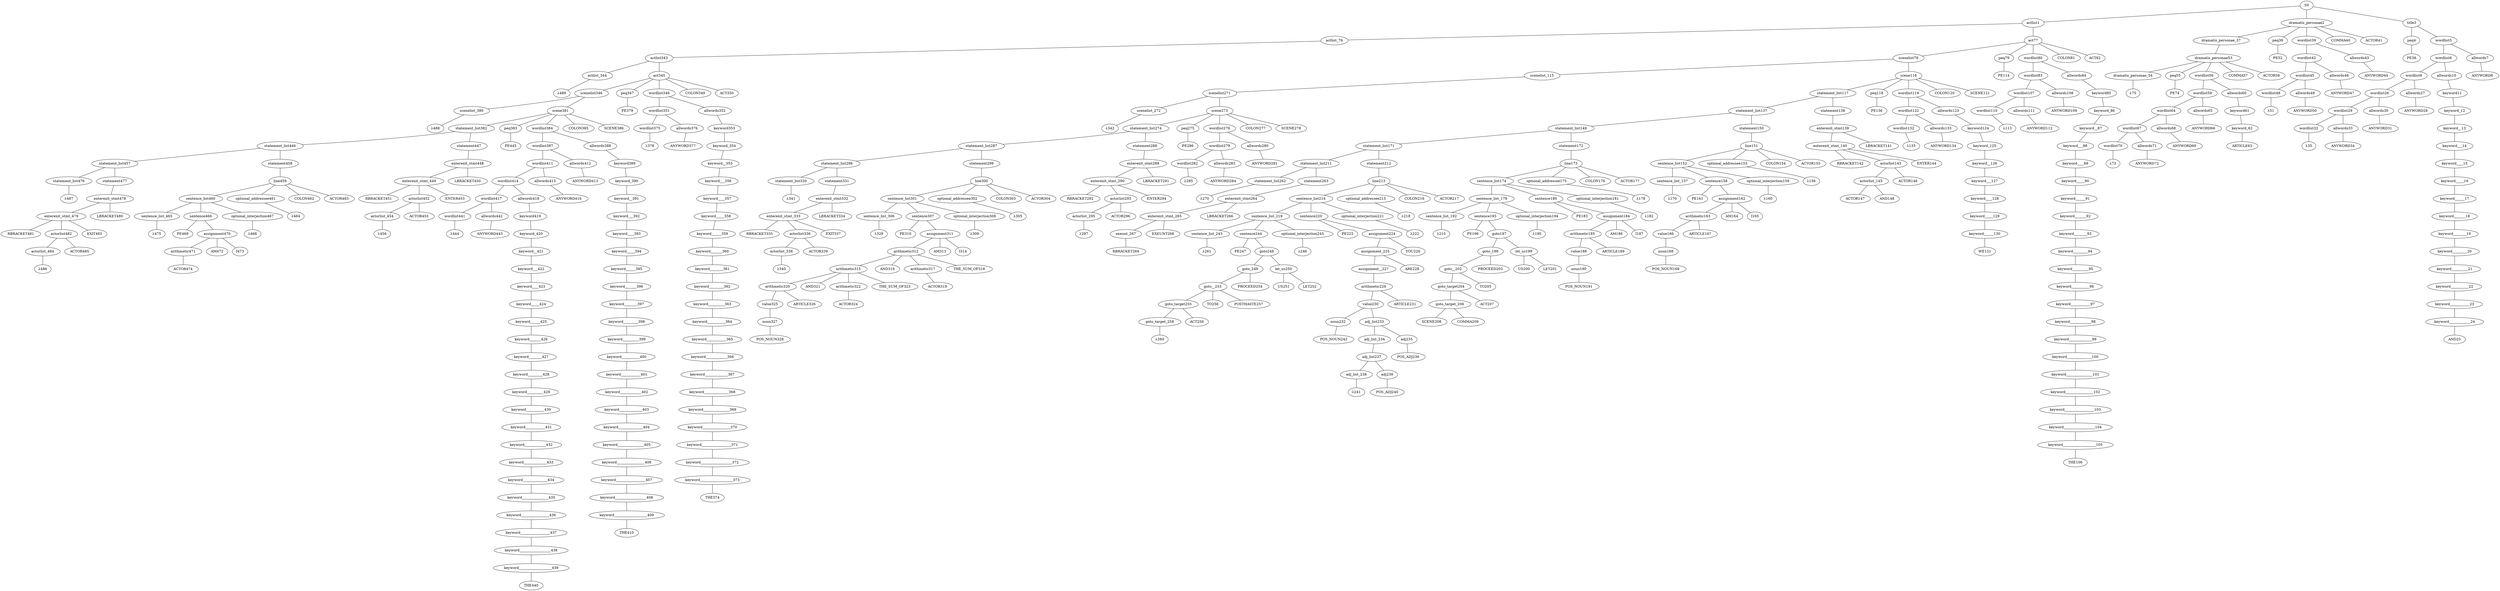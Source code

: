 strict graph {
	S0 -- actlist1
	S0 -- dramatis_personae2
	S0 -- title3

	title3 -- peq4
	title3 -- wordlist5

	wordlist5 -- wordlist6
	wordlist5 -- allwords7

	allwords7 -- ANYWORD8


	wordlist6 -- wordlist9
	wordlist6 -- allwords10

	allwords10 -- keyword11

	keyword11 -- keyword_12

	keyword_12 -- keyword__13

	keyword__13 -- keyword___14

	keyword___14 -- keyword____15

	keyword____15 -- keyword_____16

	keyword_____16 -- keyword______17

	keyword______17 -- keyword_______18

	keyword_______18 -- keyword________19

	keyword________19 -- keyword_________20

	keyword_________20 -- keyword__________21

	keyword__________21 -- keyword___________22

	keyword___________22 -- keyword____________23

	keyword____________23 -- keyword_____________24

	keyword_____________24 -- AND25


	wordlist9 -- wordlist26
	wordlist9 -- allwords27

	allwords27 -- ANYWORD28


	wordlist26 -- wordlist29
	wordlist26 -- allwords30

	allwords30 -- ANYWORD31


	wordlist29 -- wordlist32
	wordlist29 -- allwords33

	allwords33 -- ANYWORD34


	wordlist32 -- λ35

	peq4 -- PE36


	dramatis_personae2 -- dramatis_personae_37
	dramatis_personae2 -- peq38
	dramatis_personae2 -- wordlist39
	dramatis_personae2 -- COMMA40
	dramatis_personae2 -- ACTOR41



	wordlist39 -- wordlist42
	wordlist39 -- allwords43

	allwords43 -- ANYWORD44


	wordlist42 -- wordlist45
	wordlist42 -- allwords46

	allwords46 -- ANYWORD47


	wordlist45 -- wordlist48
	wordlist45 -- allwords49

	allwords49 -- ANYWORD50


	wordlist48 -- λ51

	peq38 -- PE52


	dramatis_personae_37 -- dramatis_personae53

	dramatis_personae53 -- dramatis_personae_54
	dramatis_personae53 -- peq55
	dramatis_personae53 -- wordlist56
	dramatis_personae53 -- COMMA57
	dramatis_personae53 -- ACTOR58



	wordlist56 -- wordlist59
	wordlist56 -- allwords60

	allwords60 -- keyword61

	keyword61 -- keyword_62

	keyword_62 -- ARTICLE63


	wordlist59 -- wordlist64
	wordlist59 -- allwords65

	allwords65 -- ANYWORD66


	wordlist64 -- wordlist67
	wordlist64 -- allwords68

	allwords68 -- ANYWORD69


	wordlist67 -- wordlist70
	wordlist67 -- allwords71

	allwords71 -- ANYWORD72


	wordlist70 -- λ73

	peq55 -- PE74


	dramatis_personae_54 -- λ75

	actlist1 -- actlist_76
	actlist1 -- act77

	act77 -- scenelist78
	act77 -- peq79
	act77 -- wordlist80
	act77 -- COLON81
	act77 -- ACT82



	wordlist80 -- wordlist83
	wordlist80 -- allwords84

	allwords84 -- keyword85

	keyword85 -- keyword_86

	keyword_86 -- keyword__87

	keyword__87 -- keyword___88

	keyword___88 -- keyword____89

	keyword____89 -- keyword_____90

	keyword_____90 -- keyword______91

	keyword______91 -- keyword_______92

	keyword_______92 -- keyword________93

	keyword________93 -- keyword_________94

	keyword_________94 -- keyword__________95

	keyword__________95 -- keyword___________96

	keyword___________96 -- keyword____________97

	keyword____________97 -- keyword_____________98

	keyword_____________98 -- keyword______________99

	keyword______________99 -- keyword_______________100

	keyword_______________100 -- keyword________________101

	keyword________________101 -- keyword_________________102

	keyword_________________102 -- keyword__________________103

	keyword__________________103 -- keyword___________________104

	keyword___________________104 -- keyword____________________105

	keyword____________________105 -- THE106


	wordlist83 -- wordlist107
	wordlist83 -- allwords108

	allwords108 -- ANYWORD109


	wordlist107 -- wordlist110
	wordlist107 -- allwords111

	allwords111 -- ANYWORD112


	wordlist110 -- λ113

	peq79 -- PE114


	scenelist78 -- scenelist_115
	scenelist78 -- scene116

	scene116 -- statement_list117
	scene116 -- peq118
	scene116 -- wordlist119
	scene116 -- COLON120
	scene116 -- SCENE121



	wordlist119 -- wordlist122
	wordlist119 -- allwords123

	allwords123 -- keyword124

	keyword124 -- keyword_125

	keyword_125 -- keyword__126

	keyword__126 -- keyword___127

	keyword___127 -- keyword____128

	keyword____128 -- keyword_____129

	keyword_____129 -- keyword______130

	keyword______130 -- WE131


	wordlist122 -- wordlist132
	wordlist122 -- allwords133

	allwords133 -- ANYWORD134


	wordlist132 -- λ135

	peq118 -- PE136


	statement_list117 -- statement_list137
	statement_list117 -- statement138

	statement138 -- enterexit_stmt139

	enterexit_stmt139 -- enterexit_stmt_140
	enterexit_stmt139 -- LBRACKET141


	enterexit_stmt_140 -- RBRACKET142
	enterexit_stmt_140 -- actorlist143
	enterexit_stmt_140 -- ENTER144


	actorlist143 -- actorlist_145
	actorlist143 -- ACTOR146


	actorlist_145 -- ACTOR147
	actorlist_145 -- AND148




	statement_list137 -- statement_list149
	statement_list137 -- statement150

	statement150 -- line151

	line151 -- sentence_list152
	line151 -- optional_addressee153
	line151 -- COLON154
	line151 -- ACTOR155



	optional_addressee153 -- λ156

	sentence_list152 -- sentence_list_157
	sentence_list152 -- sentence158
	sentence_list152 -- optional_interjection159

	optional_interjection159 -- λ160

	sentence158 -- PE161
	sentence158 -- assignment162

	assignment162 -- arithmetic163
	assignment162 -- AM164
	assignment162 -- I165



	arithmetic163 -- value166
	arithmetic163 -- ARTICLE167


	value166 -- noun168

	noun168 -- POS_NOUN169



	sentence_list_157 -- λ170

	statement_list149 -- statement_list171
	statement_list149 -- statement172

	statement172 -- line173

	line173 -- sentence_list174
	line173 -- optional_addressee175
	line173 -- COLON176
	line173 -- ACTOR177



	optional_addressee175 -- λ178

	sentence_list174 -- sentence_list_179
	sentence_list174 -- sentence180
	sentence_list174 -- optional_interjection181

	optional_interjection181 -- λ182

	sentence180 -- PE183
	sentence180 -- assignment184

	assignment184 -- arithmetic185
	assignment184 -- AM186
	assignment184 -- I187



	arithmetic185 -- value188
	arithmetic185 -- ARTICLE189


	value188 -- noun190

	noun190 -- POS_NOUN191



	sentence_list_179 -- sentence_list_192
	sentence_list_179 -- sentence193
	sentence_list_179 -- optional_interjection194

	optional_interjection194 -- λ195

	sentence193 -- PE196
	sentence193 -- goto197

	goto197 -- goto_198
	goto197 -- let_us199

	let_us199 -- US200
	let_us199 -- LET201



	goto_198 -- goto__202
	goto_198 -- PROCEED203


	goto__202 -- goto_target204
	goto__202 -- TO205


	goto_target204 -- goto_target_206
	goto_target204 -- ACT207


	goto_target_206 -- SCENE208
	goto_target_206 -- COMMA209




	sentence_list_192 -- λ210

	statement_list171 -- statement_list211
	statement_list171 -- statement212

	statement212 -- line213

	line213 -- sentence_list214
	line213 -- optional_addressee215
	line213 -- COLON216
	line213 -- ACTOR217



	optional_addressee215 -- λ218

	sentence_list214 -- sentence_list_219
	sentence_list214 -- sentence220
	sentence_list214 -- optional_interjection221

	optional_interjection221 -- λ222

	sentence220 -- PE223
	sentence220 -- assignment224

	assignment224 -- assignment_225
	assignment224 -- YOU226


	assignment_225 -- assignment__227
	assignment_225 -- ARE228


	assignment__227 -- arithmetic229

	arithmetic229 -- value230
	arithmetic229 -- ARTICLE231


	value230 -- noun232
	value230 -- adj_list233

	adj_list233 -- adj_list_234
	adj_list233 -- adj235

	adj235 -- POS_ADJ236


	adj_list_234 -- adj_list237

	adj_list237 -- adj_list_238
	adj_list237 -- adj239

	adj239 -- POS_ADJ240


	adj_list_238 -- λ241

	noun232 -- POS_NOUN242



	sentence_list_219 -- sentence_list_243
	sentence_list_219 -- sentence244
	sentence_list_219 -- optional_interjection245

	optional_interjection245 -- λ246

	sentence244 -- PE247
	sentence244 -- goto248

	goto248 -- goto_249
	goto248 -- let_us250

	let_us250 -- US251
	let_us250 -- LET252



	goto_249 -- goto__253
	goto_249 -- PROCEED254


	goto__253 -- goto_target255
	goto__253 -- TO256
	goto__253 -- POSTHASTE257



	goto_target255 -- goto_target_258
	goto_target255 -- ACT259


	goto_target_258 -- λ260


	sentence_list_243 -- λ261

	statement_list211 -- statement_list262
	statement_list211 -- statement263

	statement263 -- enterexit_stmt264

	enterexit_stmt264 -- enterexit_stmt_265
	enterexit_stmt264 -- LBRACKET266


	enterexit_stmt_265 -- exeunt_267
	enterexit_stmt_265 -- EXEUNT268


	exeunt_267 -- RBRACKET269


	statement_list262 -- λ270

	scenelist_115 -- scenelist271

	scenelist271 -- scenelist_272
	scenelist271 -- scene273

	scene273 -- statement_list274
	scene273 -- peq275
	scene273 -- wordlist276
	scene273 -- COLON277
	scene273 -- SCENE278



	wordlist276 -- wordlist279
	wordlist276 -- allwords280

	allwords280 -- ANYWORD281


	wordlist279 -- wordlist282
	wordlist279 -- allwords283

	allwords283 -- ANYWORD284


	wordlist282 -- λ285

	peq275 -- PE286


	statement_list274 -- statement_list287
	statement_list274 -- statement288

	statement288 -- enterexit_stmt289

	enterexit_stmt289 -- enterexit_stmt_290
	enterexit_stmt289 -- LBRACKET291


	enterexit_stmt_290 -- RBRACKET292
	enterexit_stmt_290 -- actorlist293
	enterexit_stmt_290 -- ENTER294


	actorlist293 -- actorlist_295
	actorlist293 -- ACTOR296


	actorlist_295 -- λ297


	statement_list287 -- statement_list298
	statement_list287 -- statement299

	statement299 -- line300

	line300 -- sentence_list301
	line300 -- optional_addressee302
	line300 -- COLON303
	line300 -- ACTOR304



	optional_addressee302 -- λ305

	sentence_list301 -- sentence_list_306
	sentence_list301 -- sentence307
	sentence_list301 -- optional_interjection308

	optional_interjection308 -- λ309

	sentence307 -- PE310
	sentence307 -- assignment311

	assignment311 -- arithmetic312
	assignment311 -- AM313
	assignment311 -- I314



	arithmetic312 -- arithmetic315
	arithmetic312 -- AND316
	arithmetic312 -- arithmetic317
	arithmetic312 -- THE_SUM_OF318


	arithmetic317 -- ACTOR319



	arithmetic315 -- arithmetic320
	arithmetic315 -- AND321
	arithmetic315 -- arithmetic322
	arithmetic315 -- THE_SUM_OF323


	arithmetic322 -- ACTOR324



	arithmetic320 -- value325
	arithmetic320 -- ARTICLE326


	value325 -- noun327

	noun327 -- POS_NOUN328



	sentence_list_306 -- λ329

	statement_list298 -- statement_list330
	statement_list298 -- statement331

	statement331 -- enterexit_stmt332

	enterexit_stmt332 -- enterexit_stmt_333
	enterexit_stmt332 -- LBRACKET334


	enterexit_stmt_333 -- RBRACKET335
	enterexit_stmt_333 -- actorlist336
	enterexit_stmt_333 -- EXIT337


	actorlist336 -- actorlist_338
	actorlist336 -- ACTOR339


	actorlist_338 -- λ340


	statement_list330 -- λ341

	scenelist_272 -- λ342

	actlist_76 -- actlist343

	actlist343 -- actlist_344
	actlist343 -- act345

	act345 -- scenelist346
	act345 -- peq347
	act345 -- wordlist348
	act345 -- COLON349
	act345 -- ACT350



	wordlist348 -- wordlist351
	wordlist348 -- allwords352

	allwords352 -- keyword353

	keyword353 -- keyword_354

	keyword_354 -- keyword__355

	keyword__355 -- keyword___356

	keyword___356 -- keyword____357

	keyword____357 -- keyword_____358

	keyword_____358 -- keyword______359

	keyword______359 -- keyword_______360

	keyword_______360 -- keyword________361

	keyword________361 -- keyword_________362

	keyword_________362 -- keyword__________363

	keyword__________363 -- keyword___________364

	keyword___________364 -- keyword____________365

	keyword____________365 -- keyword_____________366

	keyword_____________366 -- keyword______________367

	keyword______________367 -- keyword_______________368

	keyword_______________368 -- keyword________________369

	keyword________________369 -- keyword_________________370

	keyword_________________370 -- keyword__________________371

	keyword__________________371 -- keyword___________________372

	keyword___________________372 -- keyword____________________373

	keyword____________________373 -- THE374


	wordlist351 -- wordlist375
	wordlist351 -- allwords376

	allwords376 -- ANYWORD377


	wordlist375 -- λ378

	peq347 -- PE379


	scenelist346 -- scenelist_380
	scenelist346 -- scene381

	scene381 -- statement_list382
	scene381 -- peq383
	scene381 -- wordlist384
	scene381 -- COLON385
	scene381 -- SCENE386



	wordlist384 -- wordlist387
	wordlist384 -- allwords388

	allwords388 -- keyword389

	keyword389 -- keyword_390

	keyword_390 -- keyword__391

	keyword__391 -- keyword___392

	keyword___392 -- keyword____393

	keyword____393 -- keyword_____394

	keyword_____394 -- keyword______395

	keyword______395 -- keyword_______396

	keyword_______396 -- keyword________397

	keyword________397 -- keyword_________398

	keyword_________398 -- keyword__________399

	keyword__________399 -- keyword___________400

	keyword___________400 -- keyword____________401

	keyword____________401 -- keyword_____________402

	keyword_____________402 -- keyword______________403

	keyword______________403 -- keyword_______________404

	keyword_______________404 -- keyword________________405

	keyword________________405 -- keyword_________________406

	keyword_________________406 -- keyword__________________407

	keyword__________________407 -- keyword___________________408

	keyword___________________408 -- keyword____________________409

	keyword____________________409 -- THE410


	wordlist387 -- wordlist411
	wordlist387 -- allwords412

	allwords412 -- ANYWORD413


	wordlist411 -- wordlist414
	wordlist411 -- allwords415

	allwords415 -- ANYWORD416


	wordlist414 -- wordlist417
	wordlist414 -- allwords418

	allwords418 -- keyword419

	keyword419 -- keyword_420

	keyword_420 -- keyword__421

	keyword__421 -- keyword___422

	keyword___422 -- keyword____423

	keyword____423 -- keyword_____424

	keyword_____424 -- keyword______425

	keyword______425 -- keyword_______426

	keyword_______426 -- keyword________427

	keyword________427 -- keyword_________428

	keyword_________428 -- keyword__________429

	keyword__________429 -- keyword___________430

	keyword___________430 -- keyword____________431

	keyword____________431 -- keyword_____________432

	keyword_____________432 -- keyword______________433

	keyword______________433 -- keyword_______________434

	keyword_______________434 -- keyword________________435

	keyword________________435 -- keyword_________________436

	keyword_________________436 -- keyword__________________437

	keyword__________________437 -- keyword___________________438

	keyword___________________438 -- keyword____________________439

	keyword____________________439 -- THE440


	wordlist417 -- wordlist441
	wordlist417 -- allwords442

	allwords442 -- ANYWORD443


	wordlist441 -- λ444

	peq383 -- PE445


	statement_list382 -- statement_list446
	statement_list382 -- statement447

	statement447 -- enterexit_stmt448

	enterexit_stmt448 -- enterexit_stmt_449
	enterexit_stmt448 -- LBRACKET450


	enterexit_stmt_449 -- RBRACKET451
	enterexit_stmt_449 -- actorlist452
	enterexit_stmt_449 -- ENTER453


	actorlist452 -- actorlist_454
	actorlist452 -- ACTOR455


	actorlist_454 -- λ456


	statement_list446 -- statement_list457
	statement_list446 -- statement458

	statement458 -- line459

	line459 -- sentence_list460
	line459 -- optional_addressee461
	line459 -- COLON462
	line459 -- ACTOR463



	optional_addressee461 -- λ464

	sentence_list460 -- sentence_list_465
	sentence_list460 -- sentence466
	sentence_list460 -- optional_interjection467

	optional_interjection467 -- λ468

	sentence466 -- PE469
	sentence466 -- assignment470

	assignment470 -- arithmetic471
	assignment470 -- AM472
	assignment470 -- I473



	arithmetic471 -- ACTOR474



	sentence_list_465 -- λ475

	statement_list457 -- statement_list476
	statement_list457 -- statement477

	statement477 -- enterexit_stmt478

	enterexit_stmt478 -- enterexit_stmt_479
	enterexit_stmt478 -- LBRACKET480


	enterexit_stmt_479 -- RBRACKET481
	enterexit_stmt_479 -- actorlist482
	enterexit_stmt_479 -- EXIT483


	actorlist482 -- actorlist_484
	actorlist482 -- ACTOR485


	actorlist_484 -- λ486


	statement_list476 -- λ487

	scenelist_380 -- λ488

	actlist_344 -- λ489


}